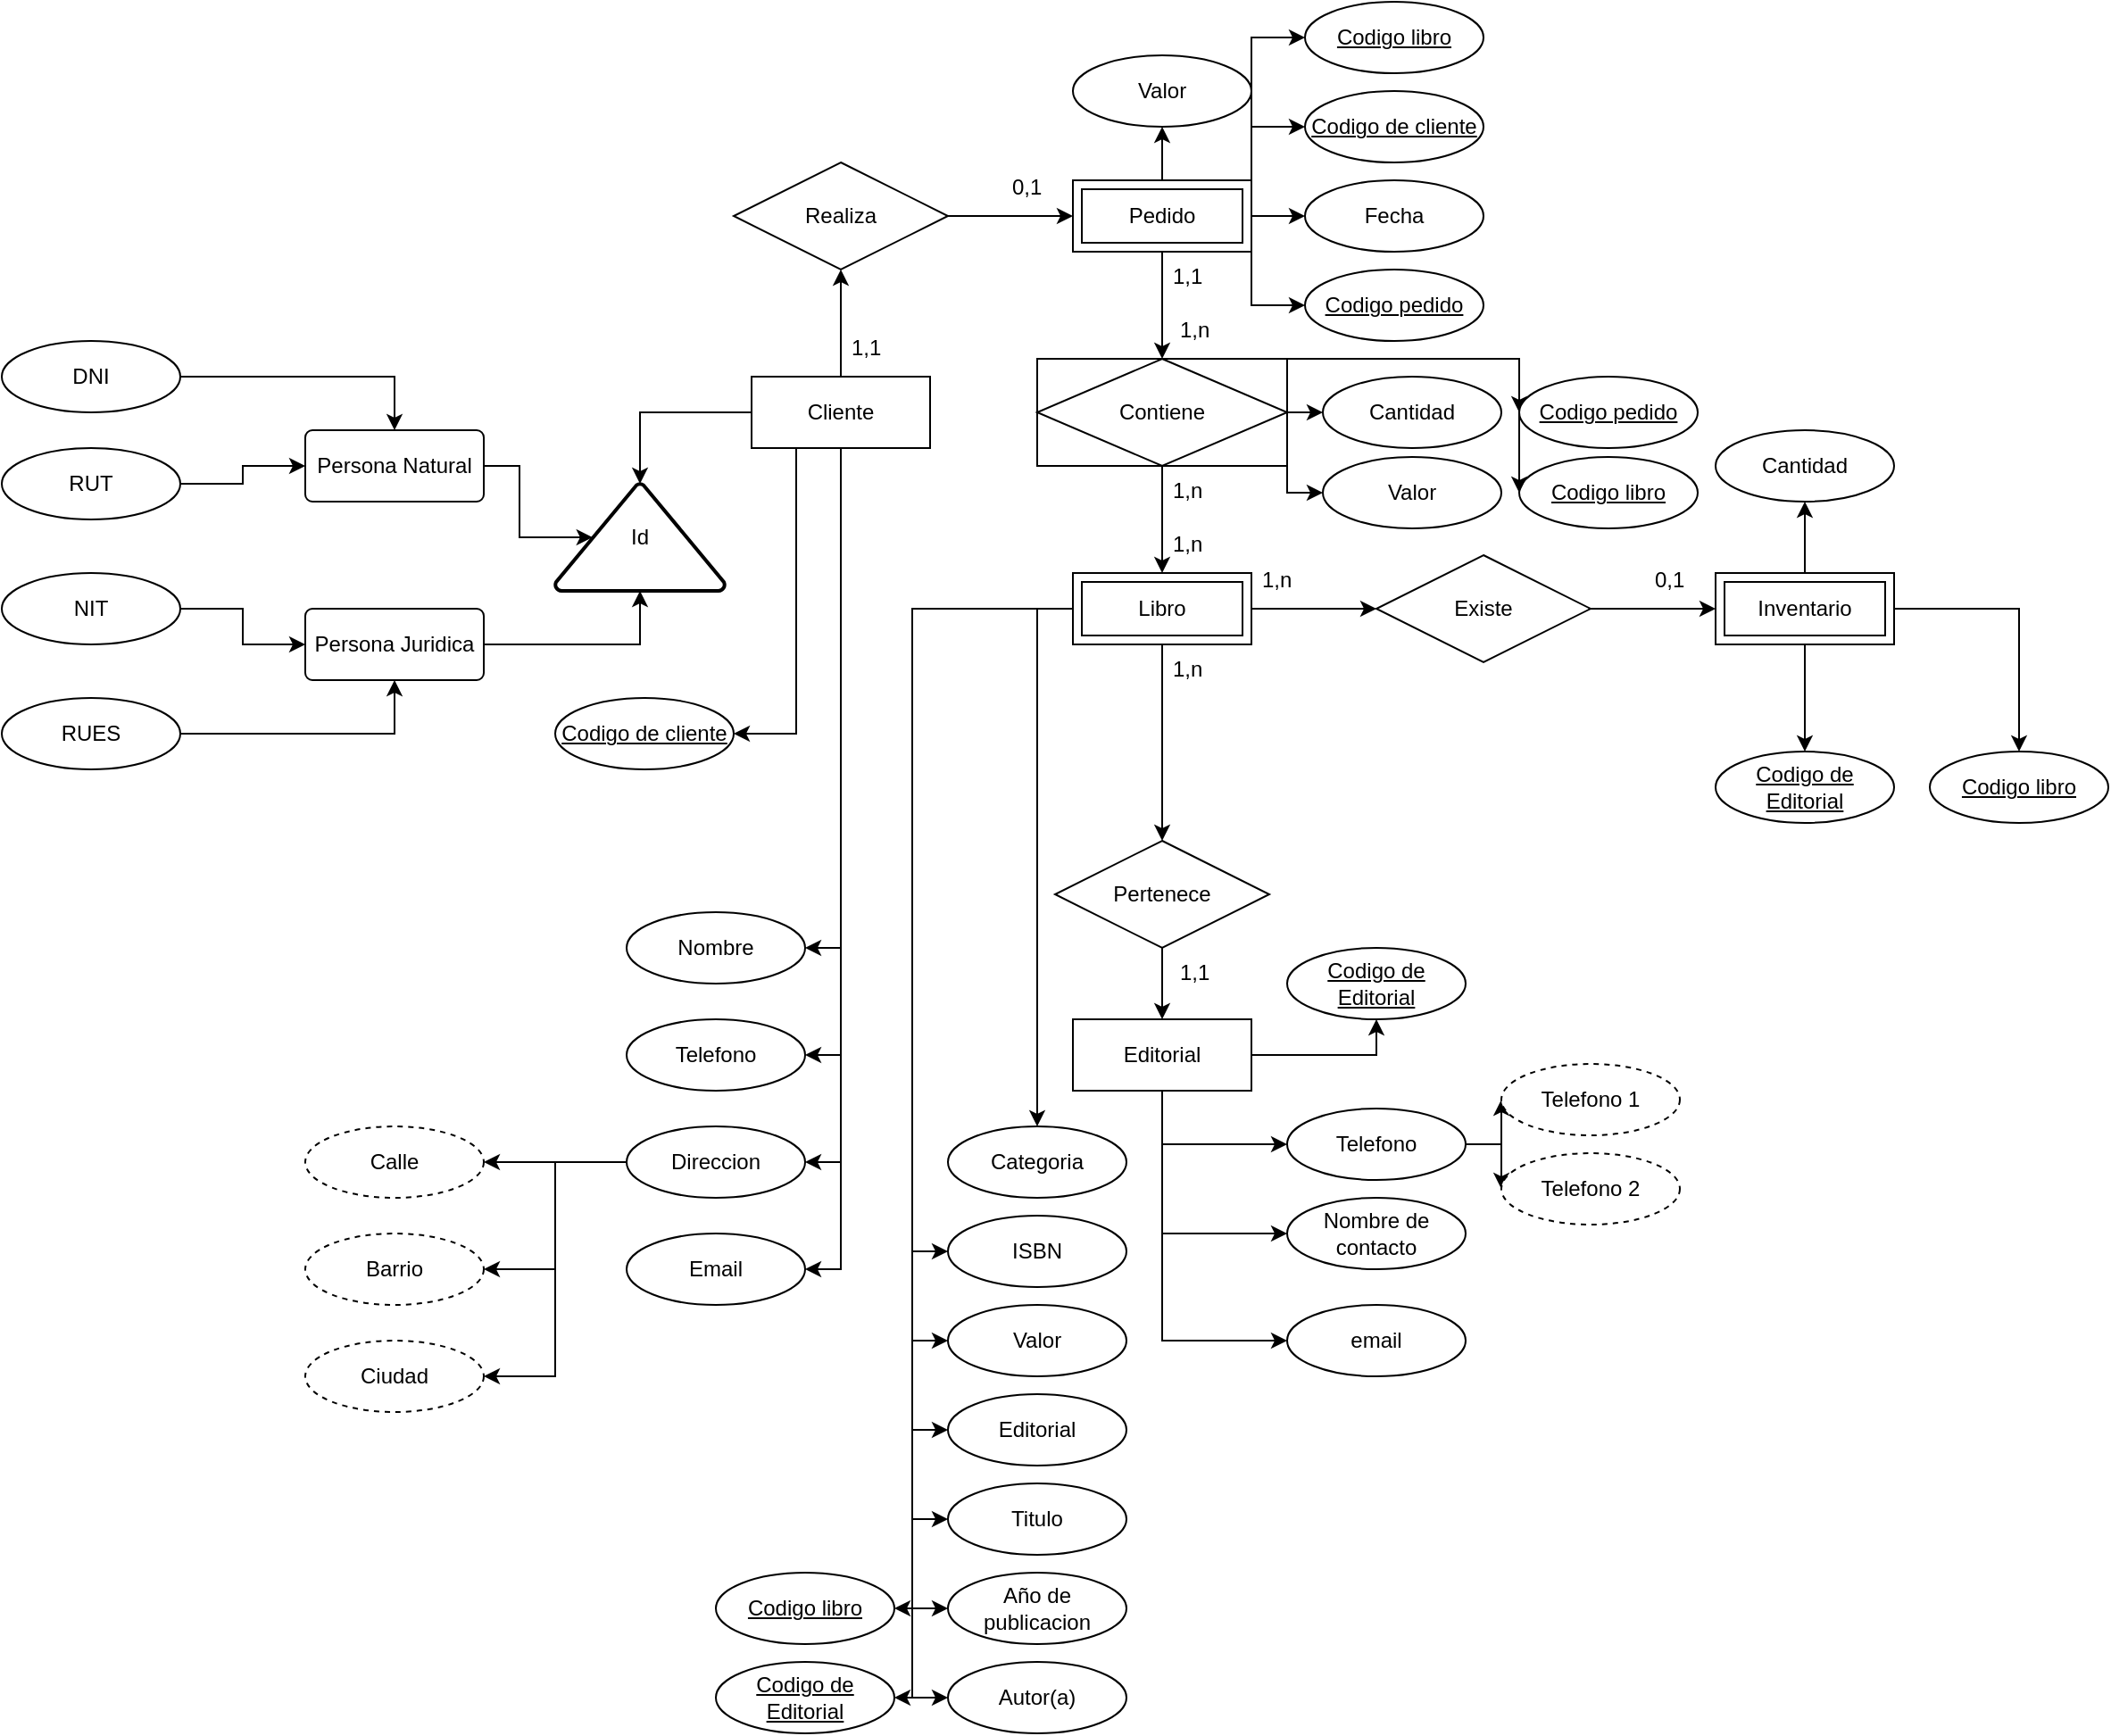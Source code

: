 <mxfile version="27.1.4">
  <diagram name="Página-1" id="I6RUE2bayDhvUV1fZr2l">
    <mxGraphModel dx="1454" dy="1978" grid="1" gridSize="10" guides="1" tooltips="1" connect="1" arrows="1" fold="1" page="1" pageScale="1" pageWidth="827" pageHeight="1169" math="0" shadow="0">
      <root>
        <mxCell id="0" />
        <mxCell id="1" parent="0" />
        <mxCell id="NXqYaJhiF7EXS642CR9W-13" style="edgeStyle=orthogonalEdgeStyle;rounded=0;orthogonalLoop=1;jettySize=auto;html=1;exitX=0.5;exitY=0;exitDx=0;exitDy=0;entryX=0.5;entryY=1;entryDx=0;entryDy=0;" parent="1" source="NXqYaJhiF7EXS642CR9W-2" target="NXqYaJhiF7EXS642CR9W-5" edge="1">
          <mxGeometry relative="1" as="geometry" />
        </mxCell>
        <mxCell id="NXqYaJhiF7EXS642CR9W-36" style="edgeStyle=orthogonalEdgeStyle;rounded=0;orthogonalLoop=1;jettySize=auto;html=1;exitX=0.5;exitY=1;exitDx=0;exitDy=0;entryX=1;entryY=0.5;entryDx=0;entryDy=0;" parent="1" source="NXqYaJhiF7EXS642CR9W-2" target="NXqYaJhiF7EXS642CR9W-35" edge="1">
          <mxGeometry relative="1" as="geometry">
            <mxPoint x="260" y="460" as="sourcePoint" />
          </mxGeometry>
        </mxCell>
        <mxCell id="SOTDv4VvvCbG00qzv1qO-2" style="edgeStyle=orthogonalEdgeStyle;rounded=0;orthogonalLoop=1;jettySize=auto;html=1;entryX=1;entryY=0.5;entryDx=0;entryDy=0;" parent="1" source="NXqYaJhiF7EXS642CR9W-2" target="SOTDv4VvvCbG00qzv1qO-1" edge="1">
          <mxGeometry relative="1" as="geometry">
            <mxPoint x="260" y="460" as="sourcePoint" />
          </mxGeometry>
        </mxCell>
        <mxCell id="SOTDv4VvvCbG00qzv1qO-5" style="edgeStyle=orthogonalEdgeStyle;rounded=0;orthogonalLoop=1;jettySize=auto;html=1;entryX=1;entryY=0.5;entryDx=0;entryDy=0;" parent="1" source="NXqYaJhiF7EXS642CR9W-2" target="SOTDv4VvvCbG00qzv1qO-4" edge="1">
          <mxGeometry relative="1" as="geometry">
            <mxPoint x="260" y="460" as="sourcePoint" />
          </mxGeometry>
        </mxCell>
        <mxCell id="SOTDv4VvvCbG00qzv1qO-6" style="edgeStyle=orthogonalEdgeStyle;rounded=0;orthogonalLoop=1;jettySize=auto;html=1;exitX=0.5;exitY=1;exitDx=0;exitDy=0;entryX=1;entryY=0.5;entryDx=0;entryDy=0;" parent="1" source="NXqYaJhiF7EXS642CR9W-2" target="SOTDv4VvvCbG00qzv1qO-3" edge="1">
          <mxGeometry relative="1" as="geometry">
            <mxPoint x="260" y="460" as="sourcePoint" />
          </mxGeometry>
        </mxCell>
        <mxCell id="SOTDv4VvvCbG00qzv1qO-65" style="edgeStyle=orthogonalEdgeStyle;rounded=0;orthogonalLoop=1;jettySize=auto;html=1;exitX=0.25;exitY=1;exitDx=0;exitDy=0;entryX=1;entryY=0.5;entryDx=0;entryDy=0;" parent="1" source="NXqYaJhiF7EXS642CR9W-2" target="SOTDv4VvvCbG00qzv1qO-64" edge="1">
          <mxGeometry relative="1" as="geometry" />
        </mxCell>
        <mxCell id="NXqYaJhiF7EXS642CR9W-2" value="Cliente" style="whiteSpace=wrap;html=1;align=center;" parent="1" vertex="1">
          <mxGeometry x="180" y="180" width="100" height="40" as="geometry" />
        </mxCell>
        <mxCell id="NXqYaJhiF7EXS642CR9W-16" style="edgeStyle=orthogonalEdgeStyle;rounded=0;orthogonalLoop=1;jettySize=auto;html=1;exitX=0.5;exitY=1;exitDx=0;exitDy=0;entryX=0.5;entryY=0;entryDx=0;entryDy=0;" parent="1" source="NXqYaJhiF7EXS642CR9W-3" target="NXqYaJhiF7EXS642CR9W-4" edge="1">
          <mxGeometry relative="1" as="geometry" />
        </mxCell>
        <mxCell id="SOTDv4VvvCbG00qzv1qO-35" style="edgeStyle=orthogonalEdgeStyle;rounded=0;orthogonalLoop=1;jettySize=auto;html=1;exitX=0.5;exitY=0;exitDx=0;exitDy=0;" parent="1" source="NXqYaJhiF7EXS642CR9W-3" target="SOTDv4VvvCbG00qzv1qO-34" edge="1">
          <mxGeometry relative="1" as="geometry" />
        </mxCell>
        <mxCell id="SOTDv4VvvCbG00qzv1qO-36" style="edgeStyle=orthogonalEdgeStyle;rounded=0;orthogonalLoop=1;jettySize=auto;html=1;exitX=1;exitY=0.5;exitDx=0;exitDy=0;" parent="1" source="NXqYaJhiF7EXS642CR9W-3" target="SOTDv4VvvCbG00qzv1qO-33" edge="1">
          <mxGeometry relative="1" as="geometry" />
        </mxCell>
        <mxCell id="SOTDv4VvvCbG00qzv1qO-69" style="edgeStyle=orthogonalEdgeStyle;rounded=0;orthogonalLoop=1;jettySize=auto;html=1;exitX=1;exitY=0;exitDx=0;exitDy=0;entryX=0;entryY=0.5;entryDx=0;entryDy=0;" parent="1" source="NXqYaJhiF7EXS642CR9W-3" target="SOTDv4VvvCbG00qzv1qO-68" edge="1">
          <mxGeometry relative="1" as="geometry" />
        </mxCell>
        <mxCell id="SOTDv4VvvCbG00qzv1qO-74" style="edgeStyle=orthogonalEdgeStyle;rounded=0;orthogonalLoop=1;jettySize=auto;html=1;exitX=1;exitY=1;exitDx=0;exitDy=0;entryX=0;entryY=0.5;entryDx=0;entryDy=0;" parent="1" source="NXqYaJhiF7EXS642CR9W-3" target="SOTDv4VvvCbG00qzv1qO-72" edge="1">
          <mxGeometry relative="1" as="geometry" />
        </mxCell>
        <mxCell id="SOTDv4VvvCbG00qzv1qO-90" style="edgeStyle=orthogonalEdgeStyle;rounded=0;orthogonalLoop=1;jettySize=auto;html=1;exitX=1;exitY=0.5;exitDx=0;exitDy=0;entryX=0;entryY=0.5;entryDx=0;entryDy=0;" parent="1" source="NXqYaJhiF7EXS642CR9W-3" target="SOTDv4VvvCbG00qzv1qO-89" edge="1">
          <mxGeometry relative="1" as="geometry">
            <Array as="points">
              <mxPoint x="460" y="-10" />
            </Array>
          </mxGeometry>
        </mxCell>
        <mxCell id="NXqYaJhiF7EXS642CR9W-3" value="Pedido" style="shape=ext;margin=3;double=1;whiteSpace=wrap;html=1;align=center;" parent="1" vertex="1">
          <mxGeometry x="360" y="70" width="100" height="40" as="geometry" />
        </mxCell>
        <mxCell id="NXqYaJhiF7EXS642CR9W-17" style="edgeStyle=orthogonalEdgeStyle;rounded=0;orthogonalLoop=1;jettySize=auto;html=1;exitX=0.5;exitY=1;exitDx=0;exitDy=0;entryX=0.5;entryY=0;entryDx=0;entryDy=0;" parent="1" source="NXqYaJhiF7EXS642CR9W-4" target="NXqYaJhiF7EXS642CR9W-8" edge="1">
          <mxGeometry relative="1" as="geometry" />
        </mxCell>
        <mxCell id="SOTDv4VvvCbG00qzv1qO-82" style="edgeStyle=orthogonalEdgeStyle;rounded=0;orthogonalLoop=1;jettySize=auto;html=1;exitX=1;exitY=0.5;exitDx=0;exitDy=0;entryX=0;entryY=0.5;entryDx=0;entryDy=0;" parent="1" source="NXqYaJhiF7EXS642CR9W-4" target="SOTDv4VvvCbG00qzv1qO-80" edge="1">
          <mxGeometry relative="1" as="geometry" />
        </mxCell>
        <mxCell id="SOTDv4VvvCbG00qzv1qO-83" style="edgeStyle=orthogonalEdgeStyle;rounded=0;orthogonalLoop=1;jettySize=auto;html=1;exitX=1;exitY=1;exitDx=0;exitDy=0;entryX=0;entryY=0.5;entryDx=0;entryDy=0;" parent="1" source="NXqYaJhiF7EXS642CR9W-4" target="SOTDv4VvvCbG00qzv1qO-81" edge="1">
          <mxGeometry relative="1" as="geometry">
            <Array as="points">
              <mxPoint x="480" y="245" />
            </Array>
          </mxGeometry>
        </mxCell>
        <mxCell id="hx6jA71OwgC75LcdczPk-18" style="edgeStyle=orthogonalEdgeStyle;rounded=0;orthogonalLoop=1;jettySize=auto;html=1;exitX=1;exitY=0;exitDx=0;exitDy=0;entryX=0;entryY=0.5;entryDx=0;entryDy=0;" edge="1" parent="1" source="NXqYaJhiF7EXS642CR9W-4" target="hx6jA71OwgC75LcdczPk-15">
          <mxGeometry relative="1" as="geometry">
            <mxPoint x="610" y="169.857" as="targetPoint" />
            <Array as="points">
              <mxPoint x="610" y="170" />
            </Array>
          </mxGeometry>
        </mxCell>
        <mxCell id="NXqYaJhiF7EXS642CR9W-4" value="Contiene" style="shape=associativeEntity;whiteSpace=wrap;html=1;align=center;" parent="1" vertex="1">
          <mxGeometry x="340" y="170" width="140" height="60" as="geometry" />
        </mxCell>
        <mxCell id="NXqYaJhiF7EXS642CR9W-14" style="edgeStyle=orthogonalEdgeStyle;rounded=0;orthogonalLoop=1;jettySize=auto;html=1;exitX=1;exitY=0.5;exitDx=0;exitDy=0;entryX=0;entryY=0.5;entryDx=0;entryDy=0;" parent="1" source="NXqYaJhiF7EXS642CR9W-5" target="NXqYaJhiF7EXS642CR9W-3" edge="1">
          <mxGeometry relative="1" as="geometry" />
        </mxCell>
        <mxCell id="NXqYaJhiF7EXS642CR9W-5" value="Realiza" style="shape=rhombus;perimeter=rhombusPerimeter;whiteSpace=wrap;html=1;align=center;" parent="1" vertex="1">
          <mxGeometry x="170" y="60" width="120" height="60" as="geometry" />
        </mxCell>
        <mxCell id="NXqYaJhiF7EXS642CR9W-19" style="edgeStyle=orthogonalEdgeStyle;rounded=0;orthogonalLoop=1;jettySize=auto;html=1;exitX=0.5;exitY=1;exitDx=0;exitDy=0;" parent="1" source="NXqYaJhiF7EXS642CR9W-6" target="NXqYaJhiF7EXS642CR9W-9" edge="1">
          <mxGeometry relative="1" as="geometry" />
        </mxCell>
        <mxCell id="NXqYaJhiF7EXS642CR9W-6" value="Pertenece" style="shape=rhombus;perimeter=rhombusPerimeter;whiteSpace=wrap;html=1;align=center;" parent="1" vertex="1">
          <mxGeometry x="350" y="440" width="120" height="60" as="geometry" />
        </mxCell>
        <mxCell id="NXqYaJhiF7EXS642CR9W-18" style="edgeStyle=orthogonalEdgeStyle;rounded=0;orthogonalLoop=1;jettySize=auto;html=1;exitX=0.5;exitY=1;exitDx=0;exitDy=0;" parent="1" source="NXqYaJhiF7EXS642CR9W-8" target="NXqYaJhiF7EXS642CR9W-6" edge="1">
          <mxGeometry relative="1" as="geometry" />
        </mxCell>
        <mxCell id="NXqYaJhiF7EXS642CR9W-20" style="edgeStyle=orthogonalEdgeStyle;rounded=0;orthogonalLoop=1;jettySize=auto;html=1;exitX=1;exitY=0.5;exitDx=0;exitDy=0;entryX=0;entryY=0.5;entryDx=0;entryDy=0;" parent="1" source="NXqYaJhiF7EXS642CR9W-8" target="NXqYaJhiF7EXS642CR9W-11" edge="1">
          <mxGeometry relative="1" as="geometry" />
        </mxCell>
        <mxCell id="SOTDv4VvvCbG00qzv1qO-46" style="edgeStyle=orthogonalEdgeStyle;rounded=0;orthogonalLoop=1;jettySize=auto;html=1;exitX=0;exitY=0.5;exitDx=0;exitDy=0;" parent="1" source="NXqYaJhiF7EXS642CR9W-8" target="SOTDv4VvvCbG00qzv1qO-45" edge="1">
          <mxGeometry relative="1" as="geometry" />
        </mxCell>
        <mxCell id="SOTDv4VvvCbG00qzv1qO-47" style="edgeStyle=orthogonalEdgeStyle;rounded=0;orthogonalLoop=1;jettySize=auto;html=1;exitX=0;exitY=0.5;exitDx=0;exitDy=0;entryX=0;entryY=0.5;entryDx=0;entryDy=0;" parent="1" source="NXqYaJhiF7EXS642CR9W-8" target="SOTDv4VvvCbG00qzv1qO-44" edge="1">
          <mxGeometry relative="1" as="geometry" />
        </mxCell>
        <mxCell id="SOTDv4VvvCbG00qzv1qO-48" style="edgeStyle=orthogonalEdgeStyle;rounded=0;orthogonalLoop=1;jettySize=auto;html=1;exitX=0;exitY=0.5;exitDx=0;exitDy=0;entryX=0;entryY=0.5;entryDx=0;entryDy=0;" parent="1" source="NXqYaJhiF7EXS642CR9W-8" target="SOTDv4VvvCbG00qzv1qO-43" edge="1">
          <mxGeometry relative="1" as="geometry" />
        </mxCell>
        <mxCell id="SOTDv4VvvCbG00qzv1qO-49" style="edgeStyle=orthogonalEdgeStyle;rounded=0;orthogonalLoop=1;jettySize=auto;html=1;exitX=0;exitY=0.5;exitDx=0;exitDy=0;entryX=0;entryY=0.5;entryDx=0;entryDy=0;" parent="1" source="NXqYaJhiF7EXS642CR9W-8" target="SOTDv4VvvCbG00qzv1qO-42" edge="1">
          <mxGeometry relative="1" as="geometry" />
        </mxCell>
        <mxCell id="SOTDv4VvvCbG00qzv1qO-51" style="edgeStyle=orthogonalEdgeStyle;rounded=0;orthogonalLoop=1;jettySize=auto;html=1;exitX=0;exitY=0.5;exitDx=0;exitDy=0;entryX=0;entryY=0.5;entryDx=0;entryDy=0;" parent="1" source="NXqYaJhiF7EXS642CR9W-8" target="SOTDv4VvvCbG00qzv1qO-39" edge="1">
          <mxGeometry relative="1" as="geometry" />
        </mxCell>
        <mxCell id="SOTDv4VvvCbG00qzv1qO-52" style="edgeStyle=orthogonalEdgeStyle;rounded=0;orthogonalLoop=1;jettySize=auto;html=1;exitX=0;exitY=0.5;exitDx=0;exitDy=0;entryX=0;entryY=0.5;entryDx=0;entryDy=0;" parent="1" source="NXqYaJhiF7EXS642CR9W-8" target="SOTDv4VvvCbG00qzv1qO-40" edge="1">
          <mxGeometry relative="1" as="geometry" />
        </mxCell>
        <mxCell id="SOTDv4VvvCbG00qzv1qO-53" style="edgeStyle=orthogonalEdgeStyle;rounded=0;orthogonalLoop=1;jettySize=auto;html=1;exitX=0;exitY=0.5;exitDx=0;exitDy=0;entryX=0;entryY=0.5;entryDx=0;entryDy=0;" parent="1" source="NXqYaJhiF7EXS642CR9W-8" target="SOTDv4VvvCbG00qzv1qO-41" edge="1">
          <mxGeometry relative="1" as="geometry" />
        </mxCell>
        <mxCell id="SOTDv4VvvCbG00qzv1qO-71" style="edgeStyle=orthogonalEdgeStyle;rounded=0;orthogonalLoop=1;jettySize=auto;html=1;exitX=0;exitY=0.5;exitDx=0;exitDy=0;entryX=1;entryY=0.5;entryDx=0;entryDy=0;" parent="1" source="NXqYaJhiF7EXS642CR9W-8" target="SOTDv4VvvCbG00qzv1qO-70" edge="1">
          <mxGeometry relative="1" as="geometry">
            <Array as="points">
              <mxPoint x="270" y="310" />
              <mxPoint x="270" y="920" />
            </Array>
          </mxGeometry>
        </mxCell>
        <mxCell id="SOTDv4VvvCbG00qzv1qO-86" style="edgeStyle=orthogonalEdgeStyle;rounded=0;orthogonalLoop=1;jettySize=auto;html=1;exitX=0;exitY=0.5;exitDx=0;exitDy=0;entryX=1;entryY=0.5;entryDx=0;entryDy=0;" parent="1" source="NXqYaJhiF7EXS642CR9W-8" target="SOTDv4VvvCbG00qzv1qO-85" edge="1">
          <mxGeometry relative="1" as="geometry">
            <Array as="points">
              <mxPoint x="270" y="310" />
              <mxPoint x="270" y="870" />
            </Array>
          </mxGeometry>
        </mxCell>
        <mxCell id="NXqYaJhiF7EXS642CR9W-8" value="Libro" style="shape=ext;margin=3;double=1;whiteSpace=wrap;html=1;align=center;" parent="1" vertex="1">
          <mxGeometry x="360" y="290" width="100" height="40" as="geometry" />
        </mxCell>
        <mxCell id="SOTDv4VvvCbG00qzv1qO-59" style="edgeStyle=orthogonalEdgeStyle;rounded=0;orthogonalLoop=1;jettySize=auto;html=1;exitX=0.5;exitY=1;exitDx=0;exitDy=0;entryX=0;entryY=0.5;entryDx=0;entryDy=0;" parent="1" source="NXqYaJhiF7EXS642CR9W-9" target="SOTDv4VvvCbG00qzv1qO-56" edge="1">
          <mxGeometry relative="1" as="geometry" />
        </mxCell>
        <mxCell id="SOTDv4VvvCbG00qzv1qO-60" style="edgeStyle=orthogonalEdgeStyle;rounded=0;orthogonalLoop=1;jettySize=auto;html=1;exitX=0.5;exitY=1;exitDx=0;exitDy=0;entryX=0;entryY=0.5;entryDx=0;entryDy=0;" parent="1" source="NXqYaJhiF7EXS642CR9W-9" target="SOTDv4VvvCbG00qzv1qO-77" edge="1">
          <mxGeometry relative="1" as="geometry">
            <mxPoint x="480" y="660" as="targetPoint" />
          </mxGeometry>
        </mxCell>
        <mxCell id="SOTDv4VvvCbG00qzv1qO-61" style="edgeStyle=orthogonalEdgeStyle;rounded=0;orthogonalLoop=1;jettySize=auto;html=1;exitX=0.5;exitY=1;exitDx=0;exitDy=0;entryX=0;entryY=0.5;entryDx=0;entryDy=0;" parent="1" source="NXqYaJhiF7EXS642CR9W-9" target="SOTDv4VvvCbG00qzv1qO-79" edge="1">
          <mxGeometry relative="1" as="geometry">
            <mxPoint x="480" y="710" as="targetPoint" />
          </mxGeometry>
        </mxCell>
        <mxCell id="SOTDv4VvvCbG00qzv1qO-67" style="edgeStyle=orthogonalEdgeStyle;rounded=0;orthogonalLoop=1;jettySize=auto;html=1;exitX=1;exitY=0.5;exitDx=0;exitDy=0;entryX=0.5;entryY=1;entryDx=0;entryDy=0;" parent="1" source="NXqYaJhiF7EXS642CR9W-9" target="SOTDv4VvvCbG00qzv1qO-66" edge="1">
          <mxGeometry relative="1" as="geometry" />
        </mxCell>
        <mxCell id="NXqYaJhiF7EXS642CR9W-9" value="Editorial" style="whiteSpace=wrap;html=1;align=center;" parent="1" vertex="1">
          <mxGeometry x="360" y="540" width="100" height="40" as="geometry" />
        </mxCell>
        <mxCell id="NXqYaJhiF7EXS642CR9W-21" style="edgeStyle=orthogonalEdgeStyle;rounded=0;orthogonalLoop=1;jettySize=auto;html=1;exitX=1;exitY=0.5;exitDx=0;exitDy=0;entryX=0;entryY=0.5;entryDx=0;entryDy=0;" parent="1" source="NXqYaJhiF7EXS642CR9W-11" target="NXqYaJhiF7EXS642CR9W-12" edge="1">
          <mxGeometry relative="1" as="geometry" />
        </mxCell>
        <mxCell id="NXqYaJhiF7EXS642CR9W-11" value="Existe" style="shape=rhombus;perimeter=rhombusPerimeter;whiteSpace=wrap;html=1;align=center;" parent="1" vertex="1">
          <mxGeometry x="530" y="280" width="120" height="60" as="geometry" />
        </mxCell>
        <mxCell id="SOTDv4VvvCbG00qzv1qO-38" style="edgeStyle=orthogonalEdgeStyle;rounded=0;orthogonalLoop=1;jettySize=auto;html=1;exitX=0.5;exitY=0;exitDx=0;exitDy=0;" parent="1" source="NXqYaJhiF7EXS642CR9W-12" target="SOTDv4VvvCbG00qzv1qO-37" edge="1">
          <mxGeometry relative="1" as="geometry" />
        </mxCell>
        <mxCell id="SOTDv4VvvCbG00qzv1qO-76" style="edgeStyle=orthogonalEdgeStyle;rounded=0;orthogonalLoop=1;jettySize=auto;html=1;exitX=0.5;exitY=1;exitDx=0;exitDy=0;entryX=0.5;entryY=0;entryDx=0;entryDy=0;" parent="1" source="NXqYaJhiF7EXS642CR9W-12" target="SOTDv4VvvCbG00qzv1qO-75" edge="1">
          <mxGeometry relative="1" as="geometry" />
        </mxCell>
        <mxCell id="SOTDv4VvvCbG00qzv1qO-88" style="edgeStyle=orthogonalEdgeStyle;rounded=0;orthogonalLoop=1;jettySize=auto;html=1;exitX=1;exitY=0.5;exitDx=0;exitDy=0;" parent="1" source="NXqYaJhiF7EXS642CR9W-12" target="SOTDv4VvvCbG00qzv1qO-87" edge="1">
          <mxGeometry relative="1" as="geometry" />
        </mxCell>
        <mxCell id="NXqYaJhiF7EXS642CR9W-12" value="Inventario" style="shape=ext;margin=3;double=1;whiteSpace=wrap;html=1;align=center;" parent="1" vertex="1">
          <mxGeometry x="720" y="290" width="100" height="40" as="geometry" />
        </mxCell>
        <mxCell id="NXqYaJhiF7EXS642CR9W-26" value="1,1" style="text;strokeColor=none;fillColor=none;spacingLeft=4;spacingRight=4;overflow=hidden;rotatable=0;points=[[0,0.5],[1,0.5]];portConstraint=eastwest;fontSize=12;whiteSpace=wrap;html=1;" parent="1" vertex="1">
          <mxGeometry x="230" y="150" width="40" height="30" as="geometry" />
        </mxCell>
        <mxCell id="NXqYaJhiF7EXS642CR9W-27" value="0,1" style="text;strokeColor=none;fillColor=none;spacingLeft=4;spacingRight=4;overflow=hidden;rotatable=0;points=[[0,0.5],[1,0.5]];portConstraint=eastwest;fontSize=12;whiteSpace=wrap;html=1;" parent="1" vertex="1">
          <mxGeometry x="320" y="60" width="40" height="30" as="geometry" />
        </mxCell>
        <mxCell id="NXqYaJhiF7EXS642CR9W-28" value="1,n" style="text;strokeColor=none;fillColor=none;spacingLeft=4;spacingRight=4;overflow=hidden;rotatable=0;points=[[0,0.5],[1,0.5]];portConstraint=eastwest;fontSize=12;whiteSpace=wrap;html=1;" parent="1" vertex="1">
          <mxGeometry x="414" y="140" width="40" height="30" as="geometry" />
        </mxCell>
        <mxCell id="NXqYaJhiF7EXS642CR9W-29" value="1,n" style="text;strokeColor=none;fillColor=none;spacingLeft=4;spacingRight=4;overflow=hidden;rotatable=0;points=[[0,0.5],[1,0.5]];portConstraint=eastwest;fontSize=12;whiteSpace=wrap;html=1;" parent="1" vertex="1">
          <mxGeometry x="410" y="260" width="40" height="30" as="geometry" />
        </mxCell>
        <mxCell id="NXqYaJhiF7EXS642CR9W-30" value="1,n" style="text;strokeColor=none;fillColor=none;spacingLeft=4;spacingRight=4;overflow=hidden;rotatable=0;points=[[0,0.5],[1,0.5]];portConstraint=eastwest;fontSize=12;whiteSpace=wrap;html=1;" parent="1" vertex="1">
          <mxGeometry x="410" y="330" width="40" height="30" as="geometry" />
        </mxCell>
        <mxCell id="NXqYaJhiF7EXS642CR9W-31" value="1,1" style="text;strokeColor=none;fillColor=none;spacingLeft=4;spacingRight=4;overflow=hidden;rotatable=0;points=[[0,0.5],[1,0.5]];portConstraint=eastwest;fontSize=12;whiteSpace=wrap;html=1;" parent="1" vertex="1">
          <mxGeometry x="414" y="500" width="40" height="30" as="geometry" />
        </mxCell>
        <mxCell id="NXqYaJhiF7EXS642CR9W-32" value="1,n" style="text;strokeColor=none;fillColor=none;spacingLeft=4;spacingRight=4;overflow=hidden;rotatable=0;points=[[0,0.5],[1,0.5]];portConstraint=eastwest;fontSize=12;whiteSpace=wrap;html=1;" parent="1" vertex="1">
          <mxGeometry x="460" y="280" width="40" height="30" as="geometry" />
        </mxCell>
        <mxCell id="NXqYaJhiF7EXS642CR9W-33" value="0,1" style="text;strokeColor=none;fillColor=none;spacingLeft=4;spacingRight=4;overflow=hidden;rotatable=0;points=[[0,0.5],[1,0.5]];portConstraint=eastwest;fontSize=12;whiteSpace=wrap;html=1;" parent="1" vertex="1">
          <mxGeometry x="680" y="280" width="40" height="30" as="geometry" />
        </mxCell>
        <mxCell id="NXqYaJhiF7EXS642CR9W-34" value="1,n" style="text;strokeColor=none;fillColor=none;spacingLeft=4;spacingRight=4;overflow=hidden;rotatable=0;points=[[0,0.5],[1,0.5]];portConstraint=eastwest;fontSize=12;whiteSpace=wrap;html=1;" parent="1" vertex="1">
          <mxGeometry x="410" y="230" width="40" height="30" as="geometry" />
        </mxCell>
        <mxCell id="NXqYaJhiF7EXS642CR9W-35" value="Nombre" style="ellipse;whiteSpace=wrap;html=1;align=center;" parent="1" vertex="1">
          <mxGeometry x="110" y="480" width="100" height="40" as="geometry" />
        </mxCell>
        <mxCell id="SOTDv4VvvCbG00qzv1qO-1" value="Telefono" style="ellipse;whiteSpace=wrap;html=1;align=center;" parent="1" vertex="1">
          <mxGeometry x="110" y="540" width="100" height="40" as="geometry" />
        </mxCell>
        <mxCell id="SOTDv4VvvCbG00qzv1qO-3" value="Email" style="ellipse;whiteSpace=wrap;html=1;align=center;" parent="1" vertex="1">
          <mxGeometry x="110" y="660" width="100" height="40" as="geometry" />
        </mxCell>
        <mxCell id="SOTDv4VvvCbG00qzv1qO-8" style="edgeStyle=orthogonalEdgeStyle;rounded=0;orthogonalLoop=1;jettySize=auto;html=1;exitX=0;exitY=0.5;exitDx=0;exitDy=0;entryX=1;entryY=0.5;entryDx=0;entryDy=0;" parent="1" source="SOTDv4VvvCbG00qzv1qO-4" target="SOTDv4VvvCbG00qzv1qO-7" edge="1">
          <mxGeometry relative="1" as="geometry" />
        </mxCell>
        <mxCell id="SOTDv4VvvCbG00qzv1qO-11" style="edgeStyle=orthogonalEdgeStyle;rounded=0;orthogonalLoop=1;jettySize=auto;html=1;exitX=0;exitY=0.5;exitDx=0;exitDy=0;entryX=1;entryY=0.5;entryDx=0;entryDy=0;" parent="1" source="SOTDv4VvvCbG00qzv1qO-4" target="SOTDv4VvvCbG00qzv1qO-9" edge="1">
          <mxGeometry relative="1" as="geometry" />
        </mxCell>
        <mxCell id="SOTDv4VvvCbG00qzv1qO-12" style="edgeStyle=orthogonalEdgeStyle;rounded=0;orthogonalLoop=1;jettySize=auto;html=1;exitX=0;exitY=0.5;exitDx=0;exitDy=0;entryX=1;entryY=0.5;entryDx=0;entryDy=0;" parent="1" source="SOTDv4VvvCbG00qzv1qO-4" target="SOTDv4VvvCbG00qzv1qO-10" edge="1">
          <mxGeometry relative="1" as="geometry" />
        </mxCell>
        <mxCell id="SOTDv4VvvCbG00qzv1qO-4" value="Direccion" style="ellipse;whiteSpace=wrap;html=1;align=center;" parent="1" vertex="1">
          <mxGeometry x="110" y="600" width="100" height="40" as="geometry" />
        </mxCell>
        <mxCell id="SOTDv4VvvCbG00qzv1qO-7" value="Calle" style="ellipse;whiteSpace=wrap;html=1;align=center;dashed=1;" parent="1" vertex="1">
          <mxGeometry x="-70" y="600" width="100" height="40" as="geometry" />
        </mxCell>
        <mxCell id="SOTDv4VvvCbG00qzv1qO-9" value="Barrio" style="ellipse;whiteSpace=wrap;html=1;align=center;dashed=1;" parent="1" vertex="1">
          <mxGeometry x="-70" y="660" width="100" height="40" as="geometry" />
        </mxCell>
        <mxCell id="SOTDv4VvvCbG00qzv1qO-10" value="Ciudad" style="ellipse;whiteSpace=wrap;html=1;align=center;dashed=1;" parent="1" vertex="1">
          <mxGeometry x="-70" y="720" width="100" height="40" as="geometry" />
        </mxCell>
        <mxCell id="SOTDv4VvvCbG00qzv1qO-16" value="Id" style="strokeWidth=2;html=1;shape=mxgraph.flowchart.extract_or_measurement;whiteSpace=wrap;" parent="1" vertex="1">
          <mxGeometry x="70" y="240" width="95" height="60" as="geometry" />
        </mxCell>
        <mxCell id="SOTDv4VvvCbG00qzv1qO-17" style="edgeStyle=orthogonalEdgeStyle;rounded=0;orthogonalLoop=1;jettySize=auto;html=1;exitX=0;exitY=0.5;exitDx=0;exitDy=0;entryX=0.5;entryY=0;entryDx=0;entryDy=0;entryPerimeter=0;" parent="1" source="NXqYaJhiF7EXS642CR9W-2" target="SOTDv4VvvCbG00qzv1qO-16" edge="1">
          <mxGeometry relative="1" as="geometry" />
        </mxCell>
        <mxCell id="SOTDv4VvvCbG00qzv1qO-31" style="edgeStyle=orthogonalEdgeStyle;rounded=0;orthogonalLoop=1;jettySize=auto;html=1;exitX=1;exitY=0.5;exitDx=0;exitDy=0;entryX=0.22;entryY=0.5;entryDx=0;entryDy=0;entryPerimeter=0;" parent="1" source="SOTDv4VvvCbG00qzv1qO-18" target="SOTDv4VvvCbG00qzv1qO-16" edge="1">
          <mxGeometry relative="1" as="geometry" />
        </mxCell>
        <mxCell id="SOTDv4VvvCbG00qzv1qO-18" value="Persona Natural" style="rounded=1;arcSize=10;whiteSpace=wrap;html=1;align=center;" parent="1" vertex="1">
          <mxGeometry x="-70" y="210" width="100" height="40" as="geometry" />
        </mxCell>
        <mxCell id="SOTDv4VvvCbG00qzv1qO-32" style="edgeStyle=orthogonalEdgeStyle;rounded=0;orthogonalLoop=1;jettySize=auto;html=1;exitX=1;exitY=0.5;exitDx=0;exitDy=0;" parent="1" source="SOTDv4VvvCbG00qzv1qO-19" target="SOTDv4VvvCbG00qzv1qO-16" edge="1">
          <mxGeometry relative="1" as="geometry" />
        </mxCell>
        <mxCell id="SOTDv4VvvCbG00qzv1qO-19" value="Persona Juridica" style="rounded=1;arcSize=10;whiteSpace=wrap;html=1;align=center;" parent="1" vertex="1">
          <mxGeometry x="-70" y="310" width="100" height="40" as="geometry" />
        </mxCell>
        <mxCell id="SOTDv4VvvCbG00qzv1qO-28" style="edgeStyle=orthogonalEdgeStyle;rounded=0;orthogonalLoop=1;jettySize=auto;html=1;exitX=1;exitY=0.5;exitDx=0;exitDy=0;" parent="1" source="SOTDv4VvvCbG00qzv1qO-20" target="SOTDv4VvvCbG00qzv1qO-18" edge="1">
          <mxGeometry relative="1" as="geometry" />
        </mxCell>
        <mxCell id="SOTDv4VvvCbG00qzv1qO-20" value="DNI" style="ellipse;whiteSpace=wrap;html=1;align=center;" parent="1" vertex="1">
          <mxGeometry x="-240" y="160" width="100" height="40" as="geometry" />
        </mxCell>
        <mxCell id="SOTDv4VvvCbG00qzv1qO-27" style="edgeStyle=orthogonalEdgeStyle;rounded=0;orthogonalLoop=1;jettySize=auto;html=1;exitX=1;exitY=0.5;exitDx=0;exitDy=0;" parent="1" source="SOTDv4VvvCbG00qzv1qO-24" target="SOTDv4VvvCbG00qzv1qO-18" edge="1">
          <mxGeometry relative="1" as="geometry" />
        </mxCell>
        <mxCell id="SOTDv4VvvCbG00qzv1qO-24" value="RUT" style="ellipse;whiteSpace=wrap;html=1;align=center;" parent="1" vertex="1">
          <mxGeometry x="-240" y="220" width="100" height="40" as="geometry" />
        </mxCell>
        <mxCell id="SOTDv4VvvCbG00qzv1qO-30" style="edgeStyle=orthogonalEdgeStyle;rounded=0;orthogonalLoop=1;jettySize=auto;html=1;exitX=1;exitY=0.5;exitDx=0;exitDy=0;" parent="1" source="SOTDv4VvvCbG00qzv1qO-25" target="SOTDv4VvvCbG00qzv1qO-19" edge="1">
          <mxGeometry relative="1" as="geometry" />
        </mxCell>
        <mxCell id="SOTDv4VvvCbG00qzv1qO-25" value="NIT" style="ellipse;whiteSpace=wrap;html=1;align=center;" parent="1" vertex="1">
          <mxGeometry x="-240" y="290" width="100" height="40" as="geometry" />
        </mxCell>
        <mxCell id="SOTDv4VvvCbG00qzv1qO-29" style="edgeStyle=orthogonalEdgeStyle;rounded=0;orthogonalLoop=1;jettySize=auto;html=1;exitX=1;exitY=0.5;exitDx=0;exitDy=0;" parent="1" source="SOTDv4VvvCbG00qzv1qO-26" target="SOTDv4VvvCbG00qzv1qO-19" edge="1">
          <mxGeometry relative="1" as="geometry" />
        </mxCell>
        <mxCell id="SOTDv4VvvCbG00qzv1qO-26" value="RUES" style="ellipse;whiteSpace=wrap;html=1;align=center;" parent="1" vertex="1">
          <mxGeometry x="-240" y="360" width="100" height="40" as="geometry" />
        </mxCell>
        <mxCell id="SOTDv4VvvCbG00qzv1qO-33" value="Fecha" style="ellipse;whiteSpace=wrap;html=1;align=center;" parent="1" vertex="1">
          <mxGeometry x="490" y="70" width="100" height="40" as="geometry" />
        </mxCell>
        <mxCell id="SOTDv4VvvCbG00qzv1qO-34" value="Valor" style="ellipse;whiteSpace=wrap;html=1;align=center;" parent="1" vertex="1">
          <mxGeometry x="360" width="100" height="40" as="geometry" />
        </mxCell>
        <mxCell id="SOTDv4VvvCbG00qzv1qO-37" value="Cantidad" style="ellipse;whiteSpace=wrap;html=1;align=center;" parent="1" vertex="1">
          <mxGeometry x="720" y="210" width="100" height="40" as="geometry" />
        </mxCell>
        <mxCell id="SOTDv4VvvCbG00qzv1qO-39" value="Titulo" style="ellipse;whiteSpace=wrap;html=1;align=center;" parent="1" vertex="1">
          <mxGeometry x="290" y="800" width="100" height="40" as="geometry" />
        </mxCell>
        <mxCell id="SOTDv4VvvCbG00qzv1qO-40" value="Año de publicacion" style="ellipse;whiteSpace=wrap;html=1;align=center;" parent="1" vertex="1">
          <mxGeometry x="290" y="850" width="100" height="40" as="geometry" />
        </mxCell>
        <mxCell id="SOTDv4VvvCbG00qzv1qO-41" value="Autor(a)" style="ellipse;whiteSpace=wrap;html=1;align=center;" parent="1" vertex="1">
          <mxGeometry x="290" y="900" width="100" height="40" as="geometry" />
        </mxCell>
        <mxCell id="SOTDv4VvvCbG00qzv1qO-42" value="Editorial" style="ellipse;whiteSpace=wrap;html=1;align=center;" parent="1" vertex="1">
          <mxGeometry x="290" y="750" width="100" height="40" as="geometry" />
        </mxCell>
        <mxCell id="SOTDv4VvvCbG00qzv1qO-43" value="Valor" style="ellipse;whiteSpace=wrap;html=1;align=center;" parent="1" vertex="1">
          <mxGeometry x="290" y="700" width="100" height="40" as="geometry" />
        </mxCell>
        <mxCell id="SOTDv4VvvCbG00qzv1qO-44" value="ISBN" style="ellipse;whiteSpace=wrap;html=1;align=center;" parent="1" vertex="1">
          <mxGeometry x="290" y="650" width="100" height="40" as="geometry" />
        </mxCell>
        <mxCell id="SOTDv4VvvCbG00qzv1qO-45" value="Categoria" style="ellipse;whiteSpace=wrap;html=1;align=center;" parent="1" vertex="1">
          <mxGeometry x="290" y="600" width="100" height="40" as="geometry" />
        </mxCell>
        <mxCell id="SOTDv4VvvCbG00qzv1qO-62" style="edgeStyle=orthogonalEdgeStyle;rounded=0;orthogonalLoop=1;jettySize=auto;html=1;exitX=1;exitY=0.5;exitDx=0;exitDy=0;" parent="1" source="SOTDv4VvvCbG00qzv1qO-56" target="SOTDv4VvvCbG00qzv1qO-57" edge="1">
          <mxGeometry relative="1" as="geometry" />
        </mxCell>
        <mxCell id="SOTDv4VvvCbG00qzv1qO-63" style="edgeStyle=orthogonalEdgeStyle;rounded=0;orthogonalLoop=1;jettySize=auto;html=1;exitX=1;exitY=0.5;exitDx=0;exitDy=0;" parent="1" source="SOTDv4VvvCbG00qzv1qO-56" target="SOTDv4VvvCbG00qzv1qO-58" edge="1">
          <mxGeometry relative="1" as="geometry" />
        </mxCell>
        <mxCell id="SOTDv4VvvCbG00qzv1qO-56" value="Telefono" style="ellipse;whiteSpace=wrap;html=1;align=center;" parent="1" vertex="1">
          <mxGeometry x="480" y="590" width="100" height="40" as="geometry" />
        </mxCell>
        <mxCell id="SOTDv4VvvCbG00qzv1qO-57" value="Telefono 1" style="ellipse;whiteSpace=wrap;html=1;align=center;dashed=1;" parent="1" vertex="1">
          <mxGeometry x="600" y="565" width="100" height="40" as="geometry" />
        </mxCell>
        <mxCell id="SOTDv4VvvCbG00qzv1qO-58" value="Telefono 2" style="ellipse;whiteSpace=wrap;html=1;align=center;dashed=1;" parent="1" vertex="1">
          <mxGeometry x="600" y="615" width="100" height="40" as="geometry" />
        </mxCell>
        <mxCell id="SOTDv4VvvCbG00qzv1qO-64" value="Codigo de cliente" style="ellipse;whiteSpace=wrap;html=1;align=center;fontStyle=4;" parent="1" vertex="1">
          <mxGeometry x="70" y="360" width="100" height="40" as="geometry" />
        </mxCell>
        <mxCell id="SOTDv4VvvCbG00qzv1qO-66" value="Codigo de Editorial" style="ellipse;whiteSpace=wrap;html=1;align=center;fontStyle=4;" parent="1" vertex="1">
          <mxGeometry x="480" y="500" width="100" height="40" as="geometry" />
        </mxCell>
        <mxCell id="SOTDv4VvvCbG00qzv1qO-68" value="Codigo de cliente" style="ellipse;whiteSpace=wrap;html=1;align=center;fontStyle=4;" parent="1" vertex="1">
          <mxGeometry x="490" y="20" width="100" height="40" as="geometry" />
        </mxCell>
        <mxCell id="SOTDv4VvvCbG00qzv1qO-70" value="Codigo de Editorial" style="ellipse;whiteSpace=wrap;html=1;align=center;fontStyle=4;" parent="1" vertex="1">
          <mxGeometry x="160" y="900" width="100" height="40" as="geometry" />
        </mxCell>
        <mxCell id="SOTDv4VvvCbG00qzv1qO-72" value="Codigo pedido" style="ellipse;whiteSpace=wrap;html=1;align=center;fontStyle=4;" parent="1" vertex="1">
          <mxGeometry x="490" y="120" width="100" height="40" as="geometry" />
        </mxCell>
        <mxCell id="SOTDv4VvvCbG00qzv1qO-75" value="Codigo de Editorial" style="ellipse;whiteSpace=wrap;html=1;align=center;fontStyle=4;" parent="1" vertex="1">
          <mxGeometry x="720" y="390" width="100" height="40" as="geometry" />
        </mxCell>
        <mxCell id="SOTDv4VvvCbG00qzv1qO-77" value="Nombre de contacto" style="ellipse;whiteSpace=wrap;html=1;align=center;" parent="1" vertex="1">
          <mxGeometry x="480" y="640" width="100" height="40" as="geometry" />
        </mxCell>
        <mxCell id="SOTDv4VvvCbG00qzv1qO-79" value="email" style="ellipse;whiteSpace=wrap;html=1;align=center;" parent="1" vertex="1">
          <mxGeometry x="480" y="700" width="100" height="40" as="geometry" />
        </mxCell>
        <mxCell id="SOTDv4VvvCbG00qzv1qO-80" value="Cantidad" style="ellipse;whiteSpace=wrap;html=1;align=center;" parent="1" vertex="1">
          <mxGeometry x="500" y="180" width="100" height="40" as="geometry" />
        </mxCell>
        <mxCell id="SOTDv4VvvCbG00qzv1qO-81" value="Valor" style="ellipse;whiteSpace=wrap;html=1;align=center;" parent="1" vertex="1">
          <mxGeometry x="500" y="225" width="100" height="40" as="geometry" />
        </mxCell>
        <mxCell id="SOTDv4VvvCbG00qzv1qO-85" value="Codigo libro" style="ellipse;whiteSpace=wrap;html=1;align=center;fontStyle=4;" parent="1" vertex="1">
          <mxGeometry x="160" y="850" width="100" height="40" as="geometry" />
        </mxCell>
        <mxCell id="SOTDv4VvvCbG00qzv1qO-87" value="Codigo libro" style="ellipse;whiteSpace=wrap;html=1;align=center;fontStyle=4;" parent="1" vertex="1">
          <mxGeometry x="840" y="390" width="100" height="40" as="geometry" />
        </mxCell>
        <mxCell id="SOTDv4VvvCbG00qzv1qO-89" value="Codigo libro" style="ellipse;whiteSpace=wrap;html=1;align=center;fontStyle=4;" parent="1" vertex="1">
          <mxGeometry x="490" y="-30" width="100" height="40" as="geometry" />
        </mxCell>
        <mxCell id="hx6jA71OwgC75LcdczPk-1" value="1,1" style="text;strokeColor=none;fillColor=none;spacingLeft=4;spacingRight=4;overflow=hidden;rotatable=0;points=[[0,0.5],[1,0.5]];portConstraint=eastwest;fontSize=12;whiteSpace=wrap;html=1;" vertex="1" parent="1">
          <mxGeometry x="410" y="110" width="40" height="30" as="geometry" />
        </mxCell>
        <mxCell id="hx6jA71OwgC75LcdczPk-15" value="Codigo pedido" style="ellipse;whiteSpace=wrap;html=1;align=center;fontStyle=4;" vertex="1" parent="1">
          <mxGeometry x="610" y="180" width="100" height="40" as="geometry" />
        </mxCell>
        <mxCell id="hx6jA71OwgC75LcdczPk-17" value="Codigo libro" style="ellipse;whiteSpace=wrap;html=1;align=center;fontStyle=4;" vertex="1" parent="1">
          <mxGeometry x="610" y="225" width="100" height="40" as="geometry" />
        </mxCell>
        <mxCell id="hx6jA71OwgC75LcdczPk-19" value="" style="endArrow=classic;html=1;rounded=0;exitX=1;exitY=0;exitDx=0;exitDy=0;entryX=0;entryY=0.5;entryDx=0;entryDy=0;" edge="1" parent="1" source="NXqYaJhiF7EXS642CR9W-4" target="hx6jA71OwgC75LcdczPk-17">
          <mxGeometry width="50" height="50" relative="1" as="geometry">
            <mxPoint x="540" y="290" as="sourcePoint" />
            <mxPoint x="590" y="240" as="targetPoint" />
            <Array as="points">
              <mxPoint x="610" y="170" />
            </Array>
          </mxGeometry>
        </mxCell>
      </root>
    </mxGraphModel>
  </diagram>
</mxfile>
